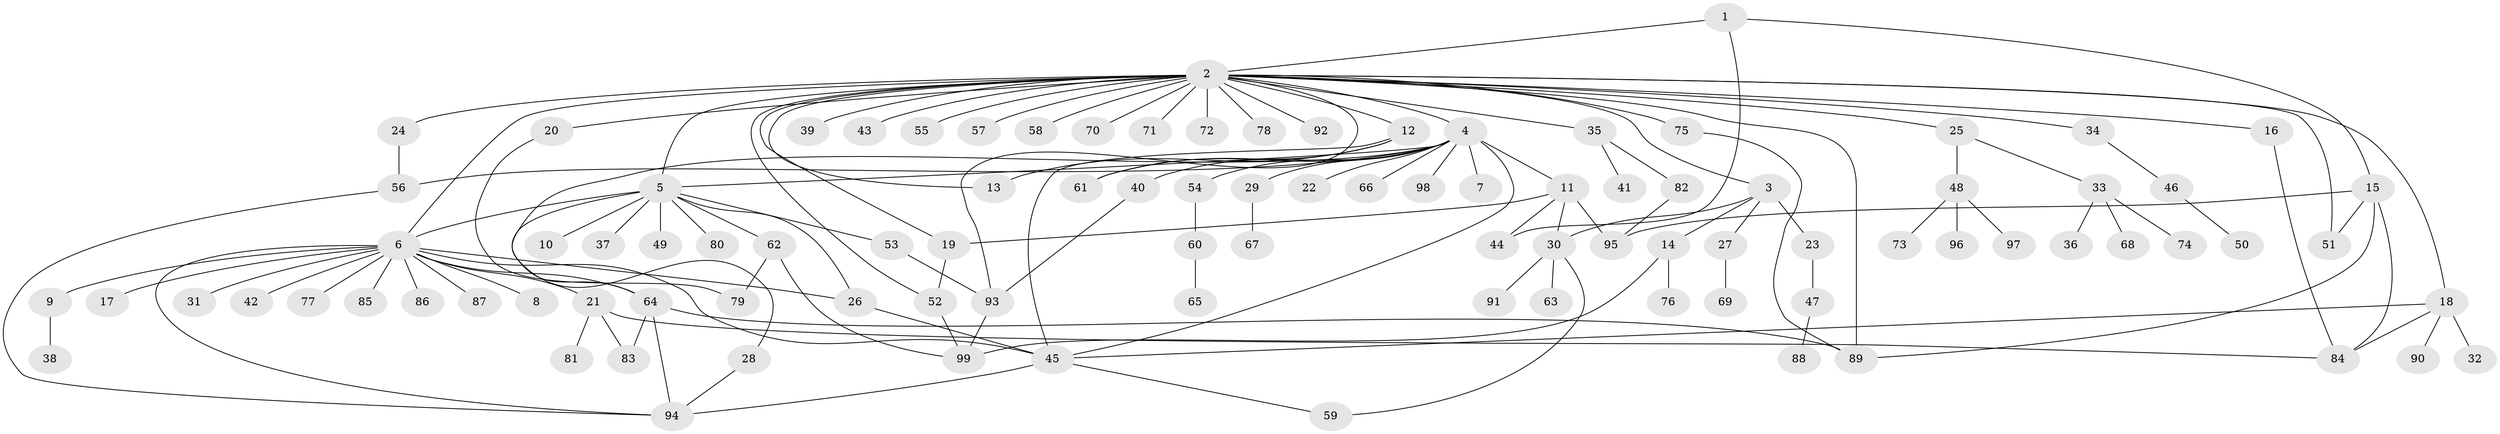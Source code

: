 // original degree distribution, {4: 0.0851063829787234, 36: 0.0070921985815602835, 5: 0.05673758865248227, 16: 0.0070921985815602835, 12: 0.0070921985815602835, 18: 0.0070921985815602835, 1: 0.5177304964539007, 2: 0.15602836879432624, 3: 0.1276595744680851, 6: 0.02127659574468085, 7: 0.0070921985815602835}
// Generated by graph-tools (version 1.1) at 2025/50/03/04/25 22:50:24]
// undirected, 99 vertices, 134 edges
graph export_dot {
  node [color=gray90,style=filled];
  1;
  2;
  3;
  4;
  5;
  6;
  7;
  8;
  9;
  10;
  11;
  12;
  13;
  14;
  15;
  16;
  17;
  18;
  19;
  20;
  21;
  22;
  23;
  24;
  25;
  26;
  27;
  28;
  29;
  30;
  31;
  32;
  33;
  34;
  35;
  36;
  37;
  38;
  39;
  40;
  41;
  42;
  43;
  44;
  45;
  46;
  47;
  48;
  49;
  50;
  51;
  52;
  53;
  54;
  55;
  56;
  57;
  58;
  59;
  60;
  61;
  62;
  63;
  64;
  65;
  66;
  67;
  68;
  69;
  70;
  71;
  72;
  73;
  74;
  75;
  76;
  77;
  78;
  79;
  80;
  81;
  82;
  83;
  84;
  85;
  86;
  87;
  88;
  89;
  90;
  91;
  92;
  93;
  94;
  95;
  96;
  97;
  98;
  99;
  1 -- 2 [weight=1.0];
  1 -- 15 [weight=1.0];
  1 -- 44 [weight=1.0];
  2 -- 3 [weight=1.0];
  2 -- 4 [weight=1.0];
  2 -- 5 [weight=1.0];
  2 -- 6 [weight=1.0];
  2 -- 12 [weight=1.0];
  2 -- 13 [weight=2.0];
  2 -- 16 [weight=1.0];
  2 -- 18 [weight=1.0];
  2 -- 19 [weight=1.0];
  2 -- 20 [weight=1.0];
  2 -- 24 [weight=1.0];
  2 -- 25 [weight=1.0];
  2 -- 34 [weight=1.0];
  2 -- 35 [weight=1.0];
  2 -- 39 [weight=1.0];
  2 -- 43 [weight=1.0];
  2 -- 51 [weight=1.0];
  2 -- 52 [weight=1.0];
  2 -- 55 [weight=1.0];
  2 -- 57 [weight=1.0];
  2 -- 58 [weight=1.0];
  2 -- 70 [weight=1.0];
  2 -- 71 [weight=1.0];
  2 -- 72 [weight=1.0];
  2 -- 75 [weight=1.0];
  2 -- 78 [weight=1.0];
  2 -- 89 [weight=1.0];
  2 -- 92 [weight=1.0];
  2 -- 93 [weight=1.0];
  3 -- 14 [weight=1.0];
  3 -- 23 [weight=1.0];
  3 -- 27 [weight=1.0];
  3 -- 30 [weight=1.0];
  4 -- 5 [weight=1.0];
  4 -- 7 [weight=1.0];
  4 -- 11 [weight=1.0];
  4 -- 22 [weight=1.0];
  4 -- 28 [weight=1.0];
  4 -- 29 [weight=1.0];
  4 -- 40 [weight=1.0];
  4 -- 45 [weight=1.0];
  4 -- 54 [weight=1.0];
  4 -- 56 [weight=1.0];
  4 -- 61 [weight=1.0];
  4 -- 66 [weight=1.0];
  4 -- 98 [weight=1.0];
  5 -- 6 [weight=1.0];
  5 -- 10 [weight=1.0];
  5 -- 26 [weight=1.0];
  5 -- 37 [weight=1.0];
  5 -- 49 [weight=1.0];
  5 -- 53 [weight=1.0];
  5 -- 62 [weight=1.0];
  5 -- 64 [weight=1.0];
  5 -- 80 [weight=1.0];
  6 -- 8 [weight=1.0];
  6 -- 9 [weight=1.0];
  6 -- 17 [weight=1.0];
  6 -- 21 [weight=1.0];
  6 -- 26 [weight=1.0];
  6 -- 31 [weight=1.0];
  6 -- 42 [weight=1.0];
  6 -- 45 [weight=1.0];
  6 -- 64 [weight=1.0];
  6 -- 77 [weight=1.0];
  6 -- 85 [weight=1.0];
  6 -- 86 [weight=1.0];
  6 -- 87 [weight=1.0];
  6 -- 94 [weight=1.0];
  9 -- 38 [weight=1.0];
  11 -- 19 [weight=1.0];
  11 -- 30 [weight=1.0];
  11 -- 44 [weight=1.0];
  11 -- 95 [weight=1.0];
  12 -- 13 [weight=2.0];
  12 -- 45 [weight=1.0];
  12 -- 61 [weight=1.0];
  14 -- 76 [weight=1.0];
  14 -- 99 [weight=1.0];
  15 -- 51 [weight=1.0];
  15 -- 84 [weight=1.0];
  15 -- 89 [weight=1.0];
  15 -- 95 [weight=1.0];
  16 -- 84 [weight=1.0];
  18 -- 32 [weight=1.0];
  18 -- 45 [weight=1.0];
  18 -- 84 [weight=1.0];
  18 -- 90 [weight=1.0];
  19 -- 52 [weight=1.0];
  20 -- 79 [weight=1.0];
  21 -- 81 [weight=1.0];
  21 -- 83 [weight=1.0];
  21 -- 84 [weight=1.0];
  23 -- 47 [weight=1.0];
  24 -- 56 [weight=1.0];
  25 -- 33 [weight=1.0];
  25 -- 48 [weight=1.0];
  26 -- 45 [weight=1.0];
  27 -- 69 [weight=1.0];
  28 -- 94 [weight=1.0];
  29 -- 67 [weight=1.0];
  30 -- 59 [weight=1.0];
  30 -- 63 [weight=1.0];
  30 -- 91 [weight=1.0];
  33 -- 36 [weight=1.0];
  33 -- 68 [weight=1.0];
  33 -- 74 [weight=1.0];
  34 -- 46 [weight=1.0];
  35 -- 41 [weight=1.0];
  35 -- 82 [weight=1.0];
  40 -- 93 [weight=1.0];
  45 -- 59 [weight=1.0];
  45 -- 94 [weight=1.0];
  46 -- 50 [weight=1.0];
  47 -- 88 [weight=1.0];
  48 -- 73 [weight=1.0];
  48 -- 96 [weight=1.0];
  48 -- 97 [weight=1.0];
  52 -- 99 [weight=1.0];
  53 -- 93 [weight=1.0];
  54 -- 60 [weight=1.0];
  56 -- 94 [weight=1.0];
  60 -- 65 [weight=1.0];
  62 -- 79 [weight=1.0];
  62 -- 99 [weight=1.0];
  64 -- 83 [weight=1.0];
  64 -- 89 [weight=1.0];
  64 -- 94 [weight=1.0];
  75 -- 89 [weight=1.0];
  82 -- 95 [weight=1.0];
  93 -- 99 [weight=1.0];
}
